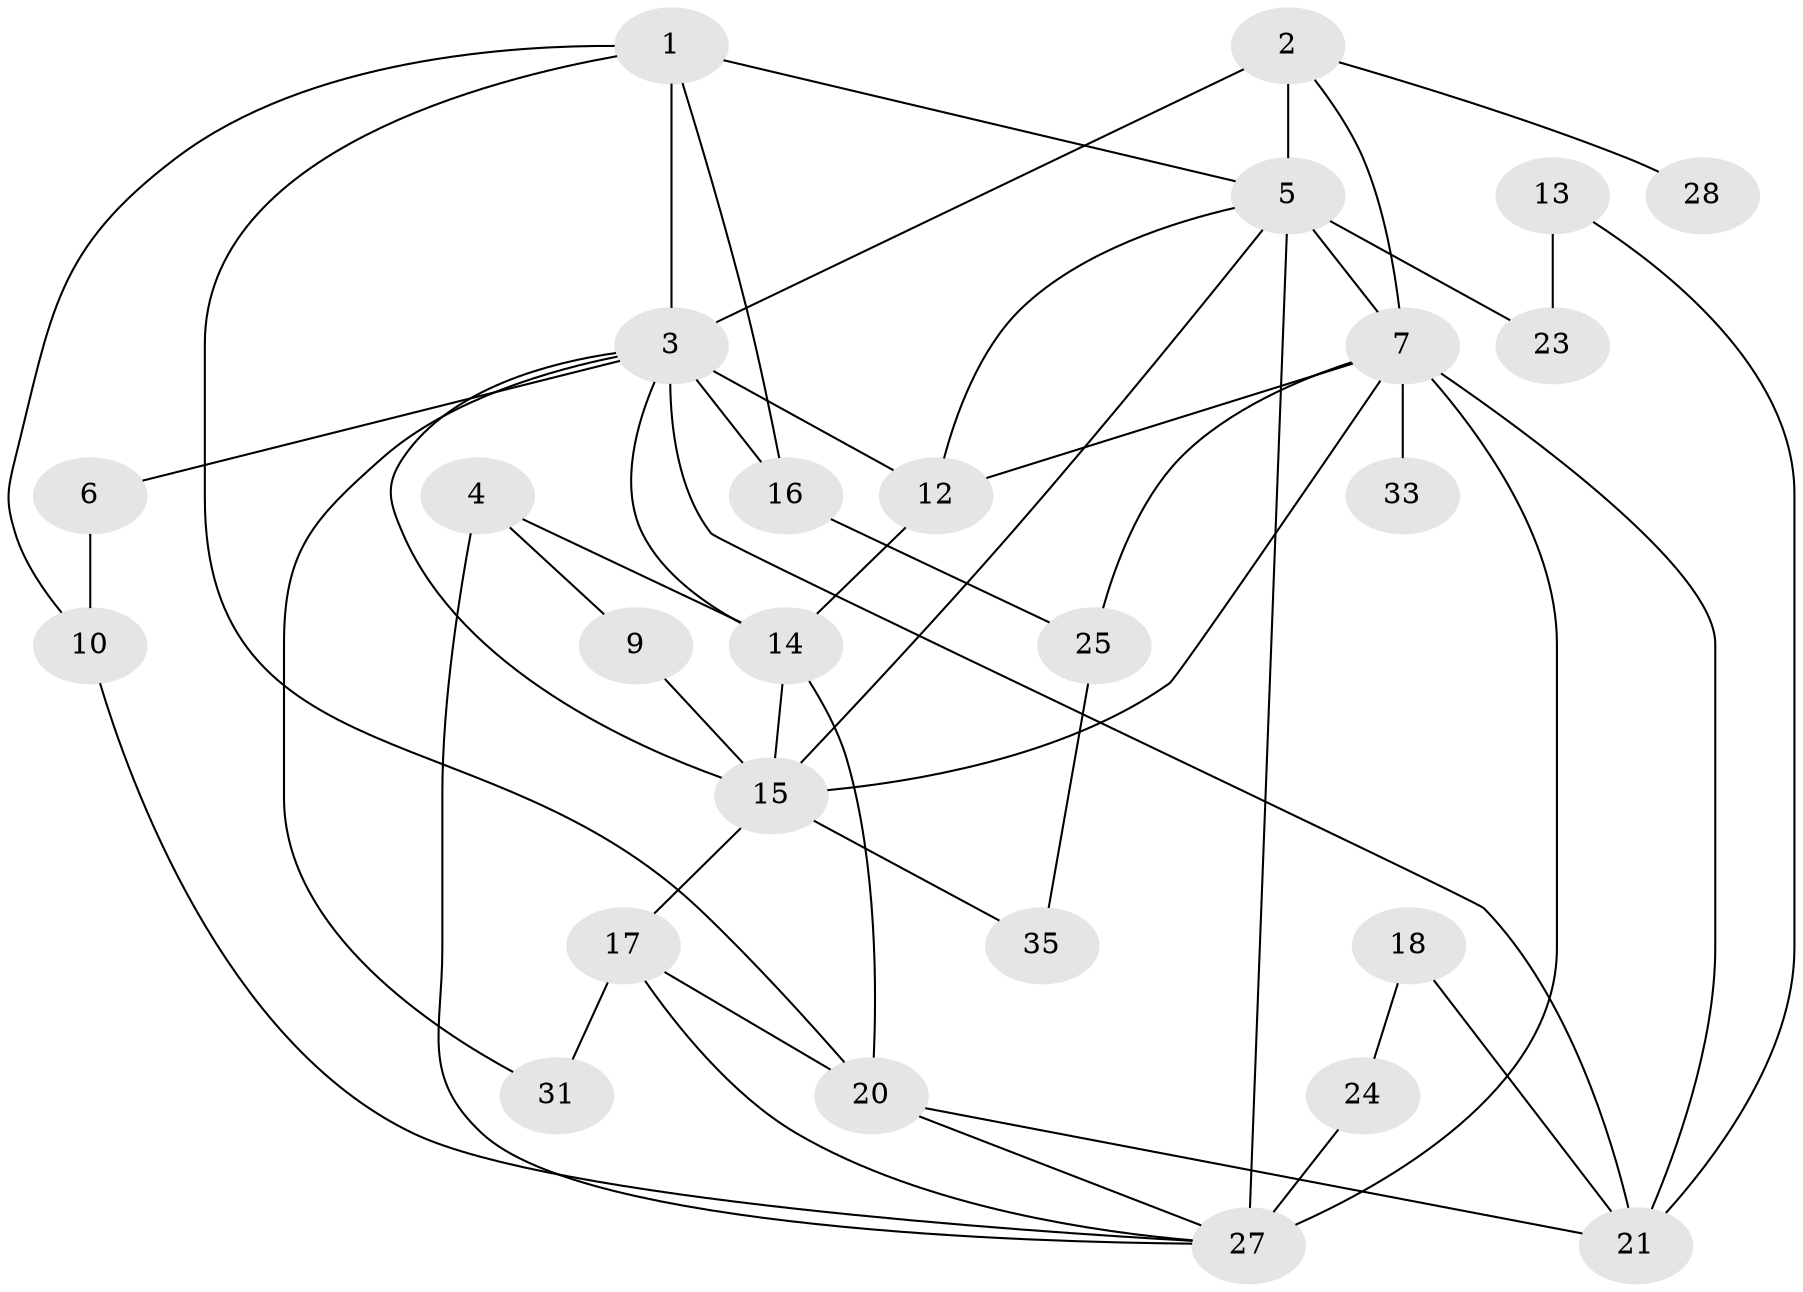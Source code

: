 // original degree distribution, {6: 0.022727272727272728, 2: 0.125, 3: 0.23863636363636365, 1: 0.26136363636363635, 5: 0.045454545454545456, 4: 0.17045454545454544, 0: 0.10227272727272728, 7: 0.022727272727272728, 8: 0.011363636363636364}
// Generated by graph-tools (version 1.1) at 2025/48/03/04/25 22:48:02]
// undirected, 26 vertices, 50 edges
graph export_dot {
  node [color=gray90,style=filled];
  1;
  2;
  3;
  4;
  5;
  6;
  7;
  9;
  10;
  12;
  13;
  14;
  15;
  16;
  17;
  18;
  20;
  21;
  23;
  24;
  25;
  27;
  28;
  31;
  33;
  35;
  1 -- 3 [weight=1.0];
  1 -- 5 [weight=1.0];
  1 -- 10 [weight=1.0];
  1 -- 16 [weight=1.0];
  1 -- 20 [weight=1.0];
  2 -- 3 [weight=1.0];
  2 -- 5 [weight=2.0];
  2 -- 7 [weight=1.0];
  2 -- 28 [weight=1.0];
  3 -- 6 [weight=1.0];
  3 -- 12 [weight=1.0];
  3 -- 14 [weight=1.0];
  3 -- 15 [weight=1.0];
  3 -- 16 [weight=2.0];
  3 -- 21 [weight=1.0];
  3 -- 31 [weight=1.0];
  4 -- 9 [weight=1.0];
  4 -- 14 [weight=1.0];
  4 -- 27 [weight=1.0];
  5 -- 7 [weight=1.0];
  5 -- 12 [weight=2.0];
  5 -- 15 [weight=2.0];
  5 -- 23 [weight=1.0];
  5 -- 27 [weight=3.0];
  6 -- 10 [weight=1.0];
  7 -- 12 [weight=1.0];
  7 -- 15 [weight=1.0];
  7 -- 21 [weight=1.0];
  7 -- 25 [weight=1.0];
  7 -- 27 [weight=1.0];
  7 -- 33 [weight=1.0];
  9 -- 15 [weight=1.0];
  10 -- 27 [weight=1.0];
  12 -- 14 [weight=1.0];
  13 -- 21 [weight=1.0];
  13 -- 23 [weight=1.0];
  14 -- 15 [weight=1.0];
  14 -- 20 [weight=1.0];
  15 -- 17 [weight=1.0];
  15 -- 35 [weight=1.0];
  16 -- 25 [weight=2.0];
  17 -- 20 [weight=2.0];
  17 -- 27 [weight=1.0];
  17 -- 31 [weight=1.0];
  18 -- 21 [weight=1.0];
  18 -- 24 [weight=1.0];
  20 -- 21 [weight=1.0];
  20 -- 27 [weight=1.0];
  24 -- 27 [weight=1.0];
  25 -- 35 [weight=1.0];
}
